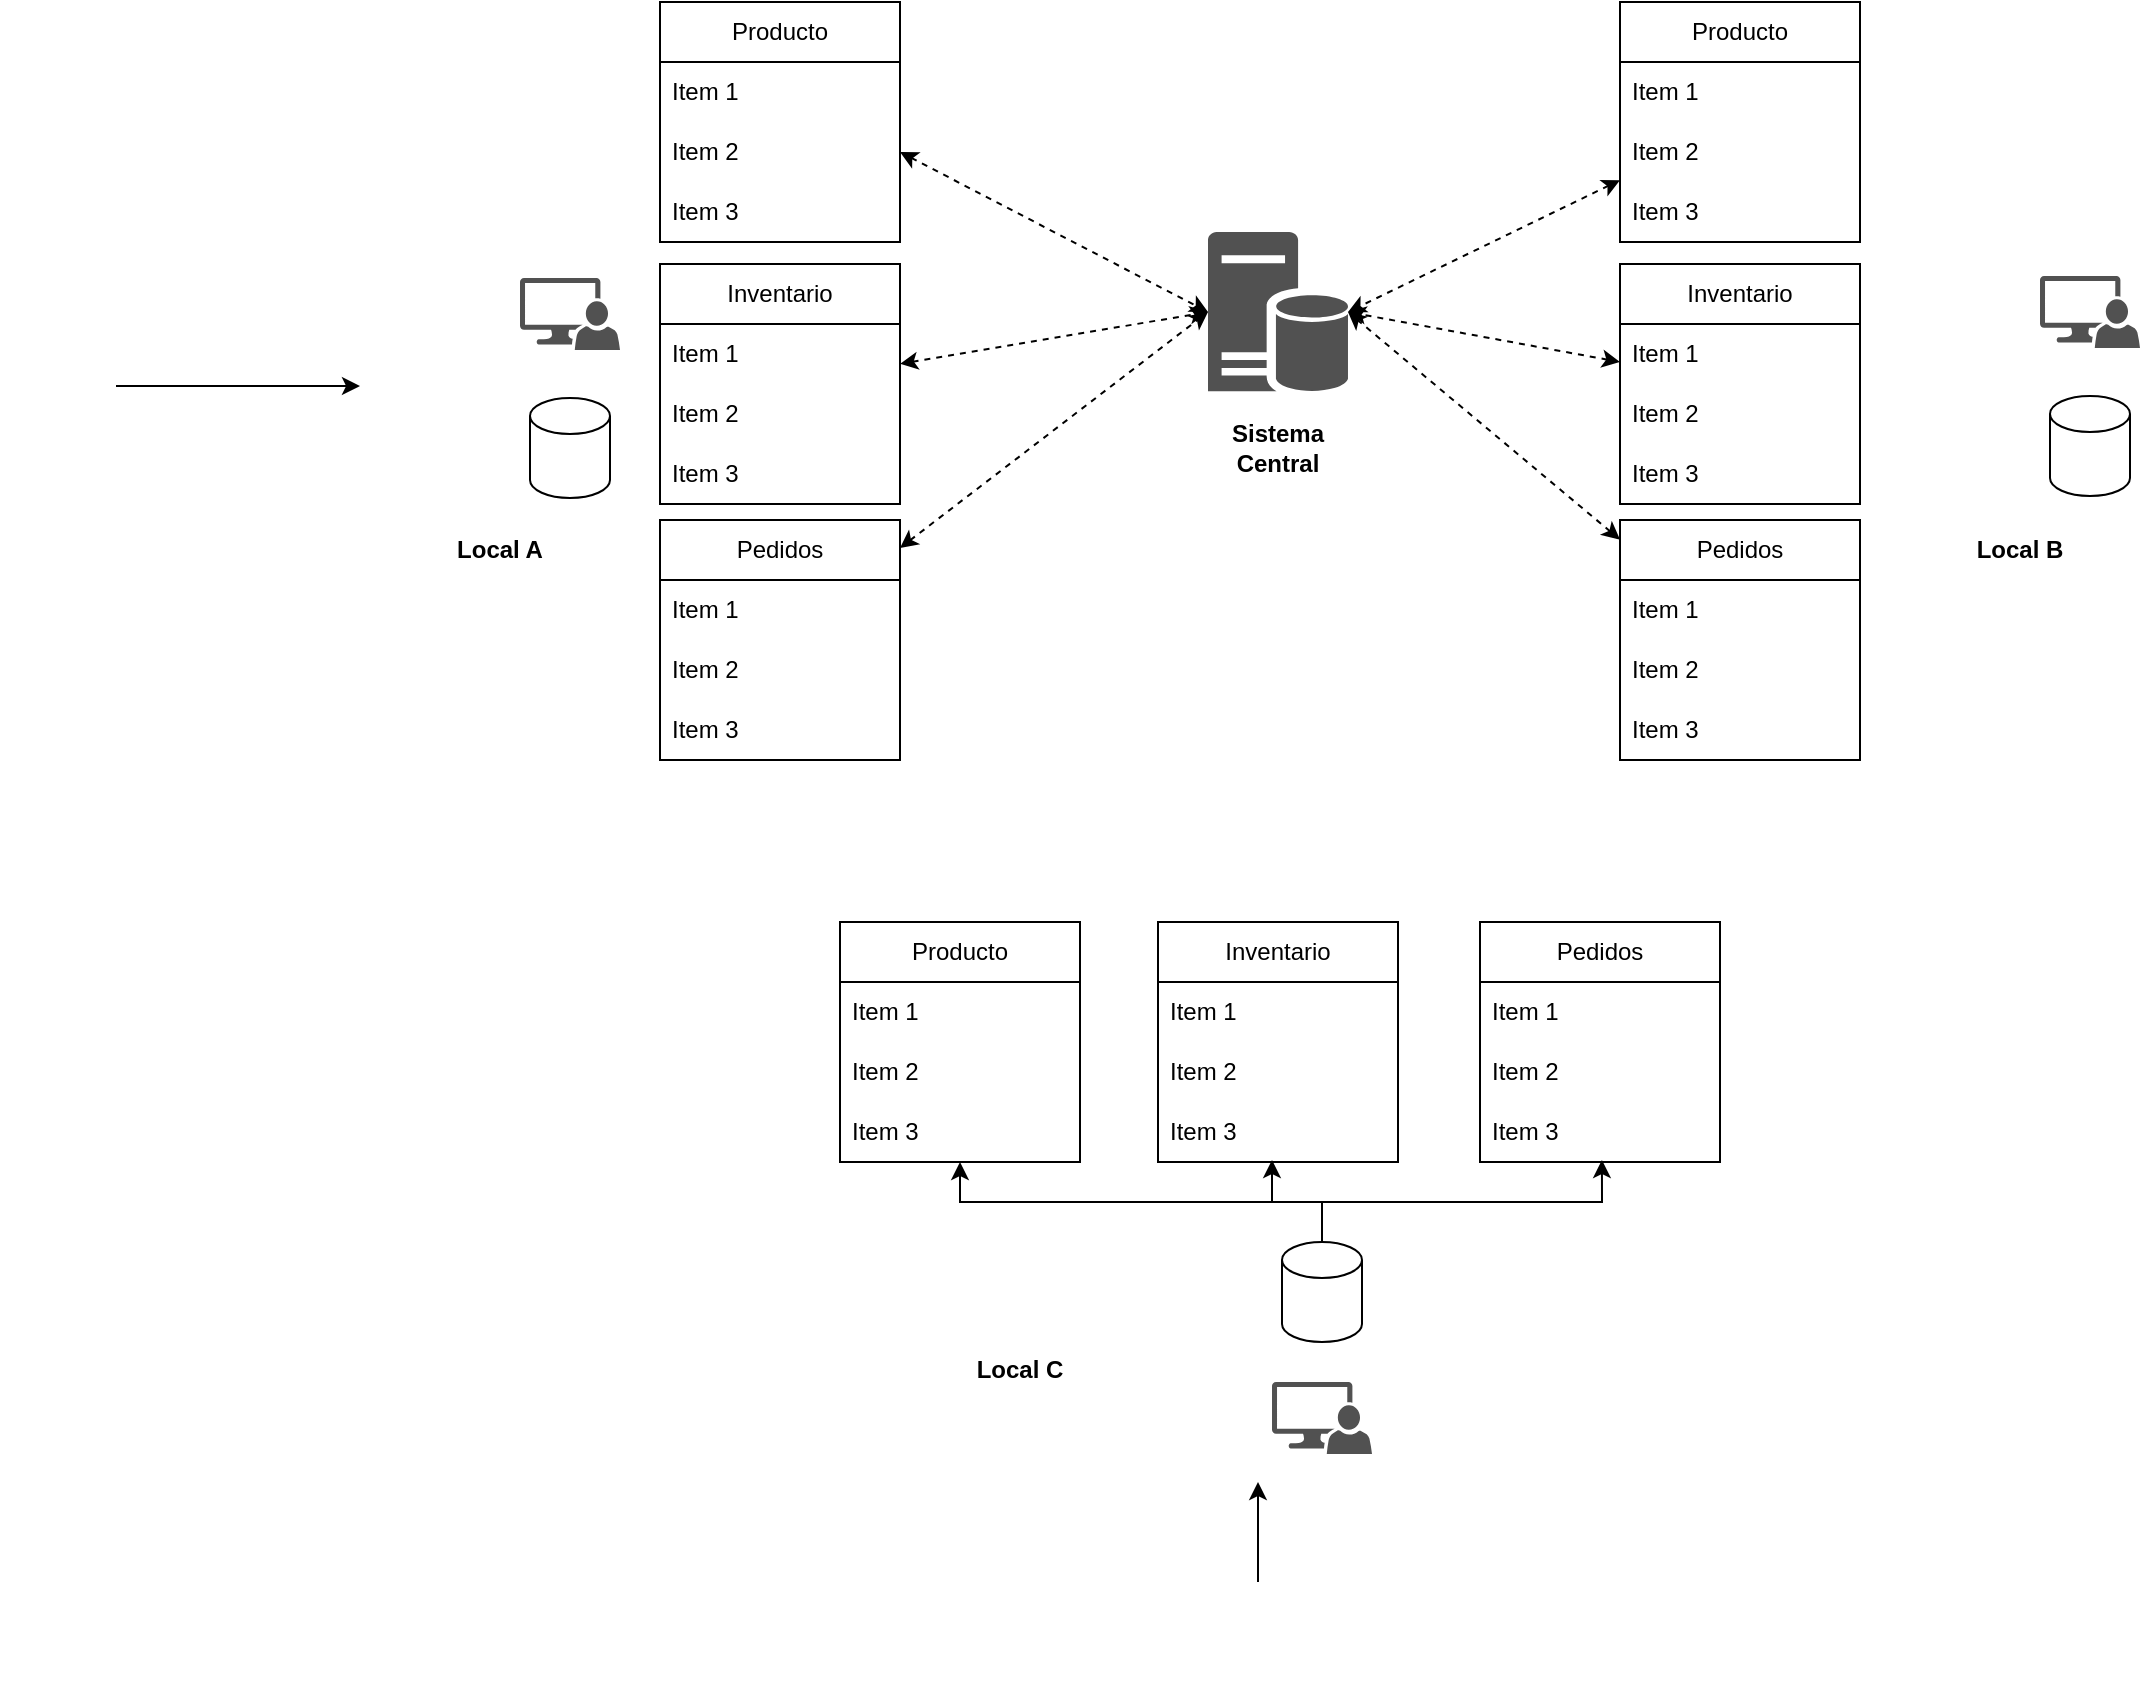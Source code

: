 <mxfile version="21.7.2" type="github" pages="2">
  <diagram name="Página-1" id="dPMgqpa2yRtM2MZaye1w">
    <mxGraphModel dx="1781" dy="526" grid="1" gridSize="10" guides="1" tooltips="1" connect="1" arrows="1" fold="1" page="1" pageScale="1" pageWidth="827" pageHeight="1169" math="0" shadow="0">
      <root>
        <mxCell id="0" />
        <mxCell id="1" parent="0" />
        <mxCell id="QALJB24IrOYY6SrzOT9W-2" value="" style="shape=image;html=1;verticalAlign=top;verticalLabelPosition=bottom;labelBackgroundColor=#ffffff;imageAspect=0;aspect=fixed;image=https://cdn2.iconfinder.com/data/icons/vivid/48/shop-128.png" parent="1" vertex="1">
          <mxGeometry x="-40" y="178" width="68" height="68" as="geometry" />
        </mxCell>
        <mxCell id="QALJB24IrOYY6SrzOT9W-3" value="" style="sketch=0;pointerEvents=1;shadow=0;dashed=0;html=1;strokeColor=none;labelPosition=center;verticalLabelPosition=bottom;verticalAlign=top;align=center;fillColor=#515151;shape=mxgraph.mscae.system_center.admin_console" parent="1" vertex="1">
          <mxGeometry x="40" y="158" width="50" height="36" as="geometry" />
        </mxCell>
        <mxCell id="QALJB24IrOYY6SrzOT9W-4" value="" style="shape=cylinder3;whiteSpace=wrap;html=1;boundedLbl=1;backgroundOutline=1;size=9;" parent="1" vertex="1">
          <mxGeometry x="45" y="218" width="40" height="50" as="geometry" />
        </mxCell>
        <mxCell id="QALJB24IrOYY6SrzOT9W-8" value="" style="shape=image;html=1;verticalAlign=top;verticalLabelPosition=bottom;labelBackgroundColor=#ffffff;imageAspect=0;aspect=fixed;image=https://cdn2.iconfinder.com/data/icons/vivid/48/shop-128.png" parent="1" vertex="1">
          <mxGeometry x="720" y="177" width="68" height="68" as="geometry" />
        </mxCell>
        <mxCell id="QALJB24IrOYY6SrzOT9W-9" value="" style="sketch=0;pointerEvents=1;shadow=0;dashed=0;html=1;strokeColor=none;labelPosition=center;verticalLabelPosition=bottom;verticalAlign=top;align=center;fillColor=#515151;shape=mxgraph.mscae.system_center.admin_console" parent="1" vertex="1">
          <mxGeometry x="800" y="157" width="50" height="36" as="geometry" />
        </mxCell>
        <mxCell id="QALJB24IrOYY6SrzOT9W-10" value="" style="shape=cylinder3;whiteSpace=wrap;html=1;boundedLbl=1;backgroundOutline=1;size=9;" parent="1" vertex="1">
          <mxGeometry x="805" y="217" width="40" height="50" as="geometry" />
        </mxCell>
        <mxCell id="QALJB24IrOYY6SrzOT9W-11" value="" style="shape=image;html=1;verticalAlign=top;verticalLabelPosition=bottom;labelBackgroundColor=#ffffff;imageAspect=0;aspect=fixed;image=https://cdn2.iconfinder.com/data/icons/vivid/48/shop-128.png" parent="1" vertex="1">
          <mxGeometry x="336" y="670" width="68" height="68" as="geometry" />
        </mxCell>
        <mxCell id="QALJB24IrOYY6SrzOT9W-12" value="" style="sketch=0;pointerEvents=1;shadow=0;dashed=0;html=1;strokeColor=none;labelPosition=center;verticalLabelPosition=bottom;verticalAlign=top;align=center;fillColor=#515151;shape=mxgraph.mscae.system_center.admin_console" parent="1" vertex="1">
          <mxGeometry x="416" y="710" width="50" height="36" as="geometry" />
        </mxCell>
        <mxCell id="QALJB24IrOYY6SrzOT9W-66" style="edgeStyle=orthogonalEdgeStyle;rounded=0;orthogonalLoop=1;jettySize=auto;html=1;entryX=0.5;entryY=1;entryDx=0;entryDy=0;entryPerimeter=0;" parent="1" source="QALJB24IrOYY6SrzOT9W-13" target="QALJB24IrOYY6SrzOT9W-50" edge="1">
          <mxGeometry relative="1" as="geometry" />
        </mxCell>
        <mxCell id="QALJB24IrOYY6SrzOT9W-67" style="edgeStyle=orthogonalEdgeStyle;rounded=0;orthogonalLoop=1;jettySize=auto;html=1;entryX=0.475;entryY=0.967;entryDx=0;entryDy=0;entryPerimeter=0;" parent="1" source="QALJB24IrOYY6SrzOT9W-13" target="QALJB24IrOYY6SrzOT9W-58" edge="1">
          <mxGeometry relative="1" as="geometry" />
        </mxCell>
        <mxCell id="QALJB24IrOYY6SrzOT9W-68" style="edgeStyle=orthogonalEdgeStyle;rounded=0;orthogonalLoop=1;jettySize=auto;html=1;entryX=0.508;entryY=0.967;entryDx=0;entryDy=0;entryPerimeter=0;" parent="1" source="QALJB24IrOYY6SrzOT9W-13" target="QALJB24IrOYY6SrzOT9W-62" edge="1">
          <mxGeometry relative="1" as="geometry" />
        </mxCell>
        <mxCell id="QALJB24IrOYY6SrzOT9W-13" value="" style="shape=cylinder3;whiteSpace=wrap;html=1;boundedLbl=1;backgroundOutline=1;size=9;" parent="1" vertex="1">
          <mxGeometry x="421" y="640" width="40" height="50" as="geometry" />
        </mxCell>
        <mxCell id="QALJB24IrOYY6SrzOT9W-14" value="" style="sketch=0;pointerEvents=1;shadow=0;dashed=0;html=1;strokeColor=none;labelPosition=center;verticalLabelPosition=bottom;verticalAlign=top;align=center;fillColor=#515151;shape=mxgraph.mscae.enterprise.database_server" parent="1" vertex="1">
          <mxGeometry x="384" y="135" width="70" height="80" as="geometry" />
        </mxCell>
        <mxCell id="QALJB24IrOYY6SrzOT9W-15" value="Producto" style="swimlane;fontStyle=0;childLayout=stackLayout;horizontal=1;startSize=30;horizontalStack=0;resizeParent=1;resizeParentMax=0;resizeLast=0;collapsible=1;marginBottom=0;whiteSpace=wrap;html=1;" parent="1" vertex="1">
          <mxGeometry x="110" y="20" width="120" height="120" as="geometry" />
        </mxCell>
        <mxCell id="QALJB24IrOYY6SrzOT9W-16" value="Item 1" style="text;strokeColor=none;fillColor=none;align=left;verticalAlign=middle;spacingLeft=4;spacingRight=4;overflow=hidden;points=[[0,0.5],[1,0.5]];portConstraint=eastwest;rotatable=0;whiteSpace=wrap;html=1;" parent="QALJB24IrOYY6SrzOT9W-15" vertex="1">
          <mxGeometry y="30" width="120" height="30" as="geometry" />
        </mxCell>
        <mxCell id="QALJB24IrOYY6SrzOT9W-17" value="Item 2" style="text;strokeColor=none;fillColor=none;align=left;verticalAlign=middle;spacingLeft=4;spacingRight=4;overflow=hidden;points=[[0,0.5],[1,0.5]];portConstraint=eastwest;rotatable=0;whiteSpace=wrap;html=1;" parent="QALJB24IrOYY6SrzOT9W-15" vertex="1">
          <mxGeometry y="60" width="120" height="30" as="geometry" />
        </mxCell>
        <mxCell id="QALJB24IrOYY6SrzOT9W-18" value="Item 3" style="text;strokeColor=none;fillColor=none;align=left;verticalAlign=middle;spacingLeft=4;spacingRight=4;overflow=hidden;points=[[0,0.5],[1,0.5]];portConstraint=eastwest;rotatable=0;whiteSpace=wrap;html=1;" parent="QALJB24IrOYY6SrzOT9W-15" vertex="1">
          <mxGeometry y="90" width="120" height="30" as="geometry" />
        </mxCell>
        <mxCell id="QALJB24IrOYY6SrzOT9W-40" style="rounded=0;orthogonalLoop=1;jettySize=auto;html=1;entryX=0;entryY=0.5;entryDx=0;entryDy=0;entryPerimeter=0;dashed=1;startArrow=classic;startFill=1;" parent="1" source="QALJB24IrOYY6SrzOT9W-19" target="QALJB24IrOYY6SrzOT9W-14" edge="1">
          <mxGeometry relative="1" as="geometry" />
        </mxCell>
        <mxCell id="QALJB24IrOYY6SrzOT9W-19" value="Inventario" style="swimlane;fontStyle=0;childLayout=stackLayout;horizontal=1;startSize=30;horizontalStack=0;resizeParent=1;resizeParentMax=0;resizeLast=0;collapsible=1;marginBottom=0;whiteSpace=wrap;html=1;" parent="1" vertex="1">
          <mxGeometry x="110" y="151" width="120" height="120" as="geometry" />
        </mxCell>
        <mxCell id="QALJB24IrOYY6SrzOT9W-20" value="Item 1" style="text;strokeColor=none;fillColor=none;align=left;verticalAlign=middle;spacingLeft=4;spacingRight=4;overflow=hidden;points=[[0,0.5],[1,0.5]];portConstraint=eastwest;rotatable=0;whiteSpace=wrap;html=1;" parent="QALJB24IrOYY6SrzOT9W-19" vertex="1">
          <mxGeometry y="30" width="120" height="30" as="geometry" />
        </mxCell>
        <mxCell id="QALJB24IrOYY6SrzOT9W-21" value="Item 2" style="text;strokeColor=none;fillColor=none;align=left;verticalAlign=middle;spacingLeft=4;spacingRight=4;overflow=hidden;points=[[0,0.5],[1,0.5]];portConstraint=eastwest;rotatable=0;whiteSpace=wrap;html=1;" parent="QALJB24IrOYY6SrzOT9W-19" vertex="1">
          <mxGeometry y="60" width="120" height="30" as="geometry" />
        </mxCell>
        <mxCell id="QALJB24IrOYY6SrzOT9W-22" value="Item 3" style="text;strokeColor=none;fillColor=none;align=left;verticalAlign=middle;spacingLeft=4;spacingRight=4;overflow=hidden;points=[[0,0.5],[1,0.5]];portConstraint=eastwest;rotatable=0;whiteSpace=wrap;html=1;" parent="QALJB24IrOYY6SrzOT9W-19" vertex="1">
          <mxGeometry y="90" width="120" height="30" as="geometry" />
        </mxCell>
        <mxCell id="QALJB24IrOYY6SrzOT9W-41" style="rounded=0;orthogonalLoop=1;jettySize=auto;html=1;entryX=0;entryY=0.5;entryDx=0;entryDy=0;entryPerimeter=0;dashed=1;startArrow=classic;startFill=1;" parent="1" source="QALJB24IrOYY6SrzOT9W-23" target="QALJB24IrOYY6SrzOT9W-14" edge="1">
          <mxGeometry relative="1" as="geometry" />
        </mxCell>
        <mxCell id="QALJB24IrOYY6SrzOT9W-23" value="Pedidos" style="swimlane;fontStyle=0;childLayout=stackLayout;horizontal=1;startSize=30;horizontalStack=0;resizeParent=1;resizeParentMax=0;resizeLast=0;collapsible=1;marginBottom=0;whiteSpace=wrap;html=1;" parent="1" vertex="1">
          <mxGeometry x="110" y="279" width="120" height="120" as="geometry" />
        </mxCell>
        <mxCell id="QALJB24IrOYY6SrzOT9W-24" value="Item 1" style="text;strokeColor=none;fillColor=none;align=left;verticalAlign=middle;spacingLeft=4;spacingRight=4;overflow=hidden;points=[[0,0.5],[1,0.5]];portConstraint=eastwest;rotatable=0;whiteSpace=wrap;html=1;" parent="QALJB24IrOYY6SrzOT9W-23" vertex="1">
          <mxGeometry y="30" width="120" height="30" as="geometry" />
        </mxCell>
        <mxCell id="QALJB24IrOYY6SrzOT9W-25" value="Item 2" style="text;strokeColor=none;fillColor=none;align=left;verticalAlign=middle;spacingLeft=4;spacingRight=4;overflow=hidden;points=[[0,0.5],[1,0.5]];portConstraint=eastwest;rotatable=0;whiteSpace=wrap;html=1;" parent="QALJB24IrOYY6SrzOT9W-23" vertex="1">
          <mxGeometry y="60" width="120" height="30" as="geometry" />
        </mxCell>
        <mxCell id="QALJB24IrOYY6SrzOT9W-26" value="Item 3" style="text;strokeColor=none;fillColor=none;align=left;verticalAlign=middle;spacingLeft=4;spacingRight=4;overflow=hidden;points=[[0,0.5],[1,0.5]];portConstraint=eastwest;rotatable=0;whiteSpace=wrap;html=1;" parent="QALJB24IrOYY6SrzOT9W-23" vertex="1">
          <mxGeometry y="90" width="120" height="30" as="geometry" />
        </mxCell>
        <mxCell id="QALJB24IrOYY6SrzOT9W-42" style="rounded=0;orthogonalLoop=1;jettySize=auto;html=1;entryX=1;entryY=0.5;entryDx=0;entryDy=0;entryPerimeter=0;dashed=1;startArrow=classic;startFill=1;" parent="1" source="QALJB24IrOYY6SrzOT9W-27" target="QALJB24IrOYY6SrzOT9W-14" edge="1">
          <mxGeometry relative="1" as="geometry" />
        </mxCell>
        <mxCell id="QALJB24IrOYY6SrzOT9W-27" value="Producto" style="swimlane;fontStyle=0;childLayout=stackLayout;horizontal=1;startSize=30;horizontalStack=0;resizeParent=1;resizeParentMax=0;resizeLast=0;collapsible=1;marginBottom=0;whiteSpace=wrap;html=1;" parent="1" vertex="1">
          <mxGeometry x="590" y="20" width="120" height="120" as="geometry" />
        </mxCell>
        <mxCell id="QALJB24IrOYY6SrzOT9W-28" value="Item 1" style="text;strokeColor=none;fillColor=none;align=left;verticalAlign=middle;spacingLeft=4;spacingRight=4;overflow=hidden;points=[[0,0.5],[1,0.5]];portConstraint=eastwest;rotatable=0;whiteSpace=wrap;html=1;" parent="QALJB24IrOYY6SrzOT9W-27" vertex="1">
          <mxGeometry y="30" width="120" height="30" as="geometry" />
        </mxCell>
        <mxCell id="QALJB24IrOYY6SrzOT9W-29" value="Item 2" style="text;strokeColor=none;fillColor=none;align=left;verticalAlign=middle;spacingLeft=4;spacingRight=4;overflow=hidden;points=[[0,0.5],[1,0.5]];portConstraint=eastwest;rotatable=0;whiteSpace=wrap;html=1;" parent="QALJB24IrOYY6SrzOT9W-27" vertex="1">
          <mxGeometry y="60" width="120" height="30" as="geometry" />
        </mxCell>
        <mxCell id="QALJB24IrOYY6SrzOT9W-30" value="Item 3" style="text;strokeColor=none;fillColor=none;align=left;verticalAlign=middle;spacingLeft=4;spacingRight=4;overflow=hidden;points=[[0,0.5],[1,0.5]];portConstraint=eastwest;rotatable=0;whiteSpace=wrap;html=1;" parent="QALJB24IrOYY6SrzOT9W-27" vertex="1">
          <mxGeometry y="90" width="120" height="30" as="geometry" />
        </mxCell>
        <mxCell id="QALJB24IrOYY6SrzOT9W-43" style="rounded=0;orthogonalLoop=1;jettySize=auto;html=1;entryX=1;entryY=0.5;entryDx=0;entryDy=0;entryPerimeter=0;dashed=1;startArrow=classic;startFill=1;" parent="1" source="QALJB24IrOYY6SrzOT9W-31" target="QALJB24IrOYY6SrzOT9W-14" edge="1">
          <mxGeometry relative="1" as="geometry" />
        </mxCell>
        <mxCell id="QALJB24IrOYY6SrzOT9W-31" value="Inventario" style="swimlane;fontStyle=0;childLayout=stackLayout;horizontal=1;startSize=30;horizontalStack=0;resizeParent=1;resizeParentMax=0;resizeLast=0;collapsible=1;marginBottom=0;whiteSpace=wrap;html=1;" parent="1" vertex="1">
          <mxGeometry x="590" y="151" width="120" height="120" as="geometry" />
        </mxCell>
        <mxCell id="QALJB24IrOYY6SrzOT9W-32" value="Item 1" style="text;strokeColor=none;fillColor=none;align=left;verticalAlign=middle;spacingLeft=4;spacingRight=4;overflow=hidden;points=[[0,0.5],[1,0.5]];portConstraint=eastwest;rotatable=0;whiteSpace=wrap;html=1;" parent="QALJB24IrOYY6SrzOT9W-31" vertex="1">
          <mxGeometry y="30" width="120" height="30" as="geometry" />
        </mxCell>
        <mxCell id="QALJB24IrOYY6SrzOT9W-33" value="Item 2" style="text;strokeColor=none;fillColor=none;align=left;verticalAlign=middle;spacingLeft=4;spacingRight=4;overflow=hidden;points=[[0,0.5],[1,0.5]];portConstraint=eastwest;rotatable=0;whiteSpace=wrap;html=1;" parent="QALJB24IrOYY6SrzOT9W-31" vertex="1">
          <mxGeometry y="60" width="120" height="30" as="geometry" />
        </mxCell>
        <mxCell id="QALJB24IrOYY6SrzOT9W-34" value="Item 3" style="text;strokeColor=none;fillColor=none;align=left;verticalAlign=middle;spacingLeft=4;spacingRight=4;overflow=hidden;points=[[0,0.5],[1,0.5]];portConstraint=eastwest;rotatable=0;whiteSpace=wrap;html=1;" parent="QALJB24IrOYY6SrzOT9W-31" vertex="1">
          <mxGeometry y="90" width="120" height="30" as="geometry" />
        </mxCell>
        <mxCell id="QALJB24IrOYY6SrzOT9W-44" style="rounded=0;orthogonalLoop=1;jettySize=auto;html=1;entryX=1;entryY=0.5;entryDx=0;entryDy=0;entryPerimeter=0;dashed=1;startArrow=classic;startFill=1;" parent="1" source="QALJB24IrOYY6SrzOT9W-35" target="QALJB24IrOYY6SrzOT9W-14" edge="1">
          <mxGeometry relative="1" as="geometry" />
        </mxCell>
        <mxCell id="QALJB24IrOYY6SrzOT9W-35" value="Pedidos" style="swimlane;fontStyle=0;childLayout=stackLayout;horizontal=1;startSize=30;horizontalStack=0;resizeParent=1;resizeParentMax=0;resizeLast=0;collapsible=1;marginBottom=0;whiteSpace=wrap;html=1;" parent="1" vertex="1">
          <mxGeometry x="590" y="279" width="120" height="120" as="geometry" />
        </mxCell>
        <mxCell id="QALJB24IrOYY6SrzOT9W-36" value="Item 1" style="text;strokeColor=none;fillColor=none;align=left;verticalAlign=middle;spacingLeft=4;spacingRight=4;overflow=hidden;points=[[0,0.5],[1,0.5]];portConstraint=eastwest;rotatable=0;whiteSpace=wrap;html=1;" parent="QALJB24IrOYY6SrzOT9W-35" vertex="1">
          <mxGeometry y="30" width="120" height="30" as="geometry" />
        </mxCell>
        <mxCell id="QALJB24IrOYY6SrzOT9W-37" value="Item 2" style="text;strokeColor=none;fillColor=none;align=left;verticalAlign=middle;spacingLeft=4;spacingRight=4;overflow=hidden;points=[[0,0.5],[1,0.5]];portConstraint=eastwest;rotatable=0;whiteSpace=wrap;html=1;" parent="QALJB24IrOYY6SrzOT9W-35" vertex="1">
          <mxGeometry y="60" width="120" height="30" as="geometry" />
        </mxCell>
        <mxCell id="QALJB24IrOYY6SrzOT9W-38" value="Item 3" style="text;strokeColor=none;fillColor=none;align=left;verticalAlign=middle;spacingLeft=4;spacingRight=4;overflow=hidden;points=[[0,0.5],[1,0.5]];portConstraint=eastwest;rotatable=0;whiteSpace=wrap;html=1;" parent="QALJB24IrOYY6SrzOT9W-35" vertex="1">
          <mxGeometry y="90" width="120" height="30" as="geometry" />
        </mxCell>
        <mxCell id="QALJB24IrOYY6SrzOT9W-39" style="rounded=0;orthogonalLoop=1;jettySize=auto;html=1;entryX=0;entryY=0.5;entryDx=0;entryDy=0;entryPerimeter=0;exitX=1;exitY=0.5;exitDx=0;exitDy=0;dashed=1;startArrow=classic;startFill=1;" parent="1" source="QALJB24IrOYY6SrzOT9W-17" target="QALJB24IrOYY6SrzOT9W-14" edge="1">
          <mxGeometry relative="1" as="geometry" />
        </mxCell>
        <mxCell id="QALJB24IrOYY6SrzOT9W-46" style="edgeStyle=orthogonalEdgeStyle;rounded=0;orthogonalLoop=1;jettySize=auto;html=1;" parent="1" source="QALJB24IrOYY6SrzOT9W-45" target="QALJB24IrOYY6SrzOT9W-2" edge="1">
          <mxGeometry relative="1" as="geometry" />
        </mxCell>
        <mxCell id="QALJB24IrOYY6SrzOT9W-45" value="" style="shape=image;html=1;verticalAlign=top;verticalLabelPosition=bottom;labelBackgroundColor=#ffffff;imageAspect=0;aspect=fixed;image=https://cdn2.iconfinder.com/data/icons/essential-web-2/50/user-person-account-avatar-customer-128.png" parent="1" vertex="1">
          <mxGeometry x="-220" y="183" width="58" height="58" as="geometry" />
        </mxCell>
        <mxCell id="QALJB24IrOYY6SrzOT9W-47" value="Producto" style="swimlane;fontStyle=0;childLayout=stackLayout;horizontal=1;startSize=30;horizontalStack=0;resizeParent=1;resizeParentMax=0;resizeLast=0;collapsible=1;marginBottom=0;whiteSpace=wrap;html=1;" parent="1" vertex="1">
          <mxGeometry x="200" y="480" width="120" height="120" as="geometry" />
        </mxCell>
        <mxCell id="QALJB24IrOYY6SrzOT9W-48" value="Item 1" style="text;strokeColor=none;fillColor=none;align=left;verticalAlign=middle;spacingLeft=4;spacingRight=4;overflow=hidden;points=[[0,0.5],[1,0.5]];portConstraint=eastwest;rotatable=0;whiteSpace=wrap;html=1;" parent="QALJB24IrOYY6SrzOT9W-47" vertex="1">
          <mxGeometry y="30" width="120" height="30" as="geometry" />
        </mxCell>
        <mxCell id="QALJB24IrOYY6SrzOT9W-49" value="Item 2" style="text;strokeColor=none;fillColor=none;align=left;verticalAlign=middle;spacingLeft=4;spacingRight=4;overflow=hidden;points=[[0,0.5],[1,0.5]];portConstraint=eastwest;rotatable=0;whiteSpace=wrap;html=1;" parent="QALJB24IrOYY6SrzOT9W-47" vertex="1">
          <mxGeometry y="60" width="120" height="30" as="geometry" />
        </mxCell>
        <mxCell id="QALJB24IrOYY6SrzOT9W-50" value="Item 3" style="text;strokeColor=none;fillColor=none;align=left;verticalAlign=middle;spacingLeft=4;spacingRight=4;overflow=hidden;points=[[0,0.5],[1,0.5]];portConstraint=eastwest;rotatable=0;whiteSpace=wrap;html=1;" parent="QALJB24IrOYY6SrzOT9W-47" vertex="1">
          <mxGeometry y="90" width="120" height="30" as="geometry" />
        </mxCell>
        <mxCell id="QALJB24IrOYY6SrzOT9W-55" value="Inventario" style="swimlane;fontStyle=0;childLayout=stackLayout;horizontal=1;startSize=30;horizontalStack=0;resizeParent=1;resizeParentMax=0;resizeLast=0;collapsible=1;marginBottom=0;whiteSpace=wrap;html=1;" parent="1" vertex="1">
          <mxGeometry x="359" y="480" width="120" height="120" as="geometry" />
        </mxCell>
        <mxCell id="QALJB24IrOYY6SrzOT9W-56" value="Item 1" style="text;strokeColor=none;fillColor=none;align=left;verticalAlign=middle;spacingLeft=4;spacingRight=4;overflow=hidden;points=[[0,0.5],[1,0.5]];portConstraint=eastwest;rotatable=0;whiteSpace=wrap;html=1;" parent="QALJB24IrOYY6SrzOT9W-55" vertex="1">
          <mxGeometry y="30" width="120" height="30" as="geometry" />
        </mxCell>
        <mxCell id="QALJB24IrOYY6SrzOT9W-57" value="Item 2" style="text;strokeColor=none;fillColor=none;align=left;verticalAlign=middle;spacingLeft=4;spacingRight=4;overflow=hidden;points=[[0,0.5],[1,0.5]];portConstraint=eastwest;rotatable=0;whiteSpace=wrap;html=1;" parent="QALJB24IrOYY6SrzOT9W-55" vertex="1">
          <mxGeometry y="60" width="120" height="30" as="geometry" />
        </mxCell>
        <mxCell id="QALJB24IrOYY6SrzOT9W-58" value="Item 3" style="text;strokeColor=none;fillColor=none;align=left;verticalAlign=middle;spacingLeft=4;spacingRight=4;overflow=hidden;points=[[0,0.5],[1,0.5]];portConstraint=eastwest;rotatable=0;whiteSpace=wrap;html=1;" parent="QALJB24IrOYY6SrzOT9W-55" vertex="1">
          <mxGeometry y="90" width="120" height="30" as="geometry" />
        </mxCell>
        <mxCell id="QALJB24IrOYY6SrzOT9W-59" value="Pedidos" style="swimlane;fontStyle=0;childLayout=stackLayout;horizontal=1;startSize=30;horizontalStack=0;resizeParent=1;resizeParentMax=0;resizeLast=0;collapsible=1;marginBottom=0;whiteSpace=wrap;html=1;" parent="1" vertex="1">
          <mxGeometry x="520" y="480" width="120" height="120" as="geometry" />
        </mxCell>
        <mxCell id="QALJB24IrOYY6SrzOT9W-60" value="Item 1" style="text;strokeColor=none;fillColor=none;align=left;verticalAlign=middle;spacingLeft=4;spacingRight=4;overflow=hidden;points=[[0,0.5],[1,0.5]];portConstraint=eastwest;rotatable=0;whiteSpace=wrap;html=1;" parent="QALJB24IrOYY6SrzOT9W-59" vertex="1">
          <mxGeometry y="30" width="120" height="30" as="geometry" />
        </mxCell>
        <mxCell id="QALJB24IrOYY6SrzOT9W-61" value="Item 2" style="text;strokeColor=none;fillColor=none;align=left;verticalAlign=middle;spacingLeft=4;spacingRight=4;overflow=hidden;points=[[0,0.5],[1,0.5]];portConstraint=eastwest;rotatable=0;whiteSpace=wrap;html=1;" parent="QALJB24IrOYY6SrzOT9W-59" vertex="1">
          <mxGeometry y="60" width="120" height="30" as="geometry" />
        </mxCell>
        <mxCell id="QALJB24IrOYY6SrzOT9W-62" value="Item 3" style="text;strokeColor=none;fillColor=none;align=left;verticalAlign=middle;spacingLeft=4;spacingRight=4;overflow=hidden;points=[[0,0.5],[1,0.5]];portConstraint=eastwest;rotatable=0;whiteSpace=wrap;html=1;" parent="QALJB24IrOYY6SrzOT9W-59" vertex="1">
          <mxGeometry y="90" width="120" height="30" as="geometry" />
        </mxCell>
        <mxCell id="QALJB24IrOYY6SrzOT9W-64" style="edgeStyle=orthogonalEdgeStyle;rounded=0;orthogonalLoop=1;jettySize=auto;html=1;" parent="1" source="QALJB24IrOYY6SrzOT9W-63" edge="1">
          <mxGeometry relative="1" as="geometry">
            <mxPoint x="409" y="760" as="targetPoint" />
          </mxGeometry>
        </mxCell>
        <mxCell id="QALJB24IrOYY6SrzOT9W-63" value="" style="shape=image;html=1;verticalAlign=top;verticalLabelPosition=bottom;labelBackgroundColor=#ffffff;imageAspect=0;aspect=fixed;image=https://cdn2.iconfinder.com/data/icons/essential-web-2/50/user-person-account-avatar-customer-128.png" parent="1" vertex="1">
          <mxGeometry x="380" y="810" width="58" height="58" as="geometry" />
        </mxCell>
        <mxCell id="QALJB24IrOYY6SrzOT9W-69" value="Local A" style="text;html=1;strokeColor=none;fillColor=none;align=center;verticalAlign=middle;whiteSpace=wrap;rounded=0;fontStyle=1" parent="1" vertex="1">
          <mxGeometry y="279" width="60" height="30" as="geometry" />
        </mxCell>
        <mxCell id="QALJB24IrOYY6SrzOT9W-70" value="Local B" style="text;html=1;strokeColor=none;fillColor=none;align=center;verticalAlign=middle;whiteSpace=wrap;rounded=0;fontStyle=1" parent="1" vertex="1">
          <mxGeometry x="760" y="279" width="60" height="30" as="geometry" />
        </mxCell>
        <mxCell id="QALJB24IrOYY6SrzOT9W-71" value="Local C" style="text;html=1;strokeColor=none;fillColor=none;align=center;verticalAlign=middle;whiteSpace=wrap;rounded=0;fontStyle=1" parent="1" vertex="1">
          <mxGeometry x="260" y="689" width="60" height="30" as="geometry" />
        </mxCell>
        <mxCell id="QALJB24IrOYY6SrzOT9W-76" value="Sistema Central" style="text;html=1;strokeColor=none;fillColor=none;align=center;verticalAlign=middle;whiteSpace=wrap;rounded=0;fontStyle=1" parent="1" vertex="1">
          <mxGeometry x="389" y="228" width="60" height="30" as="geometry" />
        </mxCell>
      </root>
    </mxGraphModel>
  </diagram>
  <diagram id="wRYE72R4qTnt8C8Tr_yR" name="demo">
    <mxGraphModel dx="2165" dy="656" grid="1" gridSize="10" guides="1" tooltips="1" connect="1" arrows="1" fold="1" page="1" pageScale="1" pageWidth="827" pageHeight="1169" math="0" shadow="0">
      <root>
        <mxCell id="0" />
        <mxCell id="1" parent="0" />
        <mxCell id="r_e5Q-K3qOXLOjbXSS1t-22" style="edgeStyle=orthogonalEdgeStyle;rounded=0;orthogonalLoop=1;jettySize=auto;html=1;" edge="1" parent="1" source="r_e5Q-K3qOXLOjbXSS1t-14" target="r_e5Q-K3qOXLOjbXSS1t-19">
          <mxGeometry relative="1" as="geometry" />
        </mxCell>
        <mxCell id="r_e5Q-K3qOXLOjbXSS1t-23" value="HTTP Request" style="edgeLabel;html=1;align=center;verticalAlign=middle;resizable=0;points=[];" vertex="1" connectable="0" parent="r_e5Q-K3qOXLOjbXSS1t-22">
          <mxGeometry x="0.207" relative="1" as="geometry">
            <mxPoint x="-14" as="offset" />
          </mxGeometry>
        </mxCell>
        <mxCell id="r_e5Q-K3qOXLOjbXSS1t-14" value="" style="rounded=0;whiteSpace=wrap;html=1;" vertex="1" parent="1">
          <mxGeometry x="90" y="400" width="200" height="145" as="geometry" />
        </mxCell>
        <mxCell id="r_e5Q-K3qOXLOjbXSS1t-15" value="API Service Get-Catalog&lt;br&gt;[Container: API gateway]" style="text;html=1;strokeColor=none;fillColor=none;align=center;verticalAlign=middle;whiteSpace=wrap;rounded=0;fontSize=14;fontStyle=1" vertex="1" parent="1">
          <mxGeometry x="80" y="415" width="220" height="30" as="geometry" />
        </mxCell>
        <mxCell id="r_e5Q-K3qOXLOjbXSS1t-16" value="Proporciona una forma de publicar el servicio API para obtener los productos de un catálogo" style="text;html=1;strokeColor=none;fillColor=none;align=center;verticalAlign=middle;whiteSpace=wrap;rounded=0;fontSize=11;" vertex="1" parent="1">
          <mxGeometry x="96" y="502.5" width="188" height="30" as="geometry" />
        </mxCell>
        <mxCell id="r_e5Q-K3qOXLOjbXSS1t-17" style="edgeStyle=orthogonalEdgeStyle;rounded=0;orthogonalLoop=1;jettySize=auto;html=1;" edge="1" parent="1" source="r_e5Q-K3qOXLOjbXSS1t-10" target="r_e5Q-K3qOXLOjbXSS1t-14">
          <mxGeometry relative="1" as="geometry" />
        </mxCell>
        <mxCell id="r_e5Q-K3qOXLOjbXSS1t-18" value="GET Request" style="edgeLabel;html=1;align=center;verticalAlign=middle;resizable=0;points=[];" vertex="1" connectable="0" parent="r_e5Q-K3qOXLOjbXSS1t-17">
          <mxGeometry x="-0.02" relative="1" as="geometry">
            <mxPoint as="offset" />
          </mxGeometry>
        </mxCell>
        <mxCell id="r_e5Q-K3qOXLOjbXSS1t-10" value="" style="rounded=0;whiteSpace=wrap;html=1;" vertex="1" parent="1">
          <mxGeometry x="90" y="155" width="200" height="145" as="geometry" />
        </mxCell>
        <mxCell id="r_e5Q-K3qOXLOjbXSS1t-11" value="Aplicación Web&lt;br&gt;[Container: Front-end]" style="text;html=1;strokeColor=none;fillColor=none;align=center;verticalAlign=middle;whiteSpace=wrap;rounded=0;fontSize=14;fontStyle=1" vertex="1" parent="1">
          <mxGeometry x="80" y="170" width="220" height="30" as="geometry" />
        </mxCell>
        <mxCell id="r_e5Q-K3qOXLOjbXSS1t-12" value="Proporciona un interfaz de usuario para el cliente que desea consultar los productos de una tienda digital" style="text;html=1;strokeColor=none;fillColor=none;align=center;verticalAlign=middle;whiteSpace=wrap;rounded=0;fontSize=11;" vertex="1" parent="1">
          <mxGeometry x="96" y="257.5" width="188" height="30" as="geometry" />
        </mxCell>
        <mxCell id="r_e5Q-K3qOXLOjbXSS1t-1" value="" style="sketch=0;points=[[0,0,0],[0.25,0,0],[0.5,0,0],[0.75,0,0],[1,0,0],[0,1,0],[0.25,1,0],[0.5,1,0],[0.75,1,0],[1,1,0],[0,0.25,0],[0,0.5,0],[0,0.75,0],[1,0.25,0],[1,0.5,0],[1,0.75,0]];outlineConnect=0;fontColor=#232F3E;gradientColor=#60A337;gradientDirection=north;fillColor=#277116;strokeColor=#ffffff;dashed=0;verticalLabelPosition=bottom;verticalAlign=top;align=center;html=1;fontSize=12;fontStyle=0;aspect=fixed;shape=mxgraph.aws4.resourceIcon;resIcon=mxgraph.aws4.s3;" vertex="1" parent="1">
          <mxGeometry x="170" y="207" width="40" height="40" as="geometry" />
        </mxCell>
        <mxCell id="r_e5Q-K3qOXLOjbXSS1t-2" value="" style="sketch=0;points=[[0,0,0],[0.25,0,0],[0.5,0,0],[0.75,0,0],[1,0,0],[0,1,0],[0.25,1,0],[0.5,1,0],[0.75,1,0],[1,1,0],[0,0.25,0],[0,0.5,0],[0,0.75,0],[1,0.25,0],[1,0.5,0],[1,0.75,0]];outlineConnect=0;fontColor=#232F3E;gradientColor=#FF4F8B;gradientDirection=north;fillColor=#BC1356;strokeColor=#ffffff;dashed=0;verticalLabelPosition=bottom;verticalAlign=top;align=center;html=1;fontSize=12;fontStyle=0;aspect=fixed;shape=mxgraph.aws4.resourceIcon;resIcon=mxgraph.aws4.api_gateway;" vertex="1" parent="1">
          <mxGeometry x="170" y="452.5" width="40" height="40" as="geometry" />
        </mxCell>
        <mxCell id="r_e5Q-K3qOXLOjbXSS1t-8" style="edgeStyle=orthogonalEdgeStyle;rounded=0;orthogonalLoop=1;jettySize=auto;html=1;entryX=0;entryY=0.5;entryDx=0;entryDy=0;" edge="1" parent="1" source="r_e5Q-K3qOXLOjbXSS1t-5" target="r_e5Q-K3qOXLOjbXSS1t-10">
          <mxGeometry relative="1" as="geometry" />
        </mxCell>
        <mxCell id="r_e5Q-K3qOXLOjbXSS1t-13" value="HTTP request" style="edgeLabel;html=1;align=center;verticalAlign=middle;resizable=0;points=[];" vertex="1" connectable="0" parent="r_e5Q-K3qOXLOjbXSS1t-8">
          <mxGeometry x="-0.2" y="-1" relative="1" as="geometry">
            <mxPoint x="4" y="-1" as="offset" />
          </mxGeometry>
        </mxCell>
        <mxCell id="r_e5Q-K3qOXLOjbXSS1t-5" value="Usuario" style="sketch=0;outlineConnect=0;fontColor=#232F3E;gradientColor=none;strokeColor=#232F3E;fillColor=#ffffff;dashed=0;verticalLabelPosition=bottom;verticalAlign=top;align=center;html=1;fontSize=12;fontStyle=0;aspect=fixed;shape=mxgraph.aws4.resourceIcon;resIcon=mxgraph.aws4.user;" vertex="1" parent="1">
          <mxGeometry x="-99" y="197.5" width="60" height="60" as="geometry" />
        </mxCell>
        <mxCell id="r_e5Q-K3qOXLOjbXSS1t-19" value="" style="rounded=0;whiteSpace=wrap;html=1;" vertex="1" parent="1">
          <mxGeometry x="430" y="400" width="200" height="145" as="geometry" />
        </mxCell>
        <mxCell id="r_e5Q-K3qOXLOjbXSS1t-27" style="edgeStyle=orthogonalEdgeStyle;rounded=0;orthogonalLoop=1;jettySize=auto;html=1;entryX=0.5;entryY=1;entryDx=0;entryDy=0;" edge="1" parent="1" target="r_e5Q-K3qOXLOjbXSS1t-24">
          <mxGeometry relative="1" as="geometry">
            <mxPoint x="530" y="400" as="sourcePoint" />
          </mxGeometry>
        </mxCell>
        <mxCell id="r_e5Q-K3qOXLOjbXSS1t-28" value="HTTP Request" style="edgeLabel;html=1;align=center;verticalAlign=middle;resizable=0;points=[];" vertex="1" connectable="0" parent="r_e5Q-K3qOXLOjbXSS1t-27">
          <mxGeometry x="-0.045" y="2" relative="1" as="geometry">
            <mxPoint as="offset" />
          </mxGeometry>
        </mxCell>
        <mxCell id="r_e5Q-K3qOXLOjbXSS1t-20" value="Servicio Get-Catalog&lt;br&gt;[Container: Servicio Lambda]" style="text;html=1;strokeColor=none;fillColor=none;align=center;verticalAlign=middle;whiteSpace=wrap;rounded=0;fontSize=14;fontStyle=1" vertex="1" parent="1">
          <mxGeometry x="420" y="415" width="220" height="30" as="geometry" />
        </mxCell>
        <mxCell id="r_e5Q-K3qOXLOjbXSS1t-21" value="Proporciona una forma de acceder a una basa de datos DynamoDB para obtener un listado de productos" style="text;html=1;strokeColor=none;fillColor=none;align=center;verticalAlign=middle;whiteSpace=wrap;rounded=0;fontSize=11;" vertex="1" parent="1">
          <mxGeometry x="436" y="503.5" width="188" height="30" as="geometry" />
        </mxCell>
        <mxCell id="r_e5Q-K3qOXLOjbXSS1t-3" value="" style="sketch=0;points=[[0,0,0],[0.25,0,0],[0.5,0,0],[0.75,0,0],[1,0,0],[0,1,0],[0.25,1,0],[0.5,1,0],[0.75,1,0],[1,1,0],[0,0.25,0],[0,0.5,0],[0,0.75,0],[1,0.25,0],[1,0.5,0],[1,0.75,0]];outlineConnect=0;fontColor=#232F3E;gradientColor=#F78E04;gradientDirection=north;fillColor=#D05C17;strokeColor=#ffffff;dashed=0;verticalLabelPosition=bottom;verticalAlign=top;align=center;html=1;fontSize=12;fontStyle=0;aspect=fixed;shape=mxgraph.aws4.resourceIcon;resIcon=mxgraph.aws4.lambda;" vertex="1" parent="1">
          <mxGeometry x="510" y="452.5" width="40" height="40" as="geometry" />
        </mxCell>
        <mxCell id="r_e5Q-K3qOXLOjbXSS1t-24" value="" style="rounded=0;whiteSpace=wrap;html=1;" vertex="1" parent="1">
          <mxGeometry x="430" y="155" width="200" height="145" as="geometry" />
        </mxCell>
        <mxCell id="r_e5Q-K3qOXLOjbXSS1t-25" value="Basa de datos operacional&lt;br&gt;[Container: DynamoDB]" style="text;html=1;strokeColor=none;fillColor=none;align=center;verticalAlign=middle;whiteSpace=wrap;rounded=0;fontSize=14;fontStyle=1" vertex="1" parent="1">
          <mxGeometry x="420" y="170" width="220" height="30" as="geometry" />
        </mxCell>
        <mxCell id="r_e5Q-K3qOXLOjbXSS1t-26" value="Proporciona una tabla de datos bajo una estructura clave-valor que soporta consultas con respuesta de baja latencia" style="text;html=1;strokeColor=none;fillColor=none;align=center;verticalAlign=middle;whiteSpace=wrap;rounded=0;fontSize=11;" vertex="1" parent="1">
          <mxGeometry x="436" y="258.5" width="188" height="30" as="geometry" />
        </mxCell>
        <mxCell id="r_e5Q-K3qOXLOjbXSS1t-4" value="" style="sketch=0;points=[[0,0,0],[0.25,0,0],[0.5,0,0],[0.75,0,0],[1,0,0],[0,1,0],[0.25,1,0],[0.5,1,0],[0.75,1,0],[1,1,0],[0,0.25,0],[0,0.5,0],[0,0.75,0],[1,0.25,0],[1,0.5,0],[1,0.75,0]];outlineConnect=0;fontColor=#232F3E;gradientColor=#4D72F3;gradientDirection=north;fillColor=#3334B9;strokeColor=#ffffff;dashed=0;verticalLabelPosition=bottom;verticalAlign=top;align=center;html=1;fontSize=12;fontStyle=0;aspect=fixed;shape=mxgraph.aws4.resourceIcon;resIcon=mxgraph.aws4.dynamodb;" vertex="1" parent="1">
          <mxGeometry x="510" y="207.5" width="40" height="40" as="geometry" />
        </mxCell>
      </root>
    </mxGraphModel>
  </diagram>
</mxfile>
